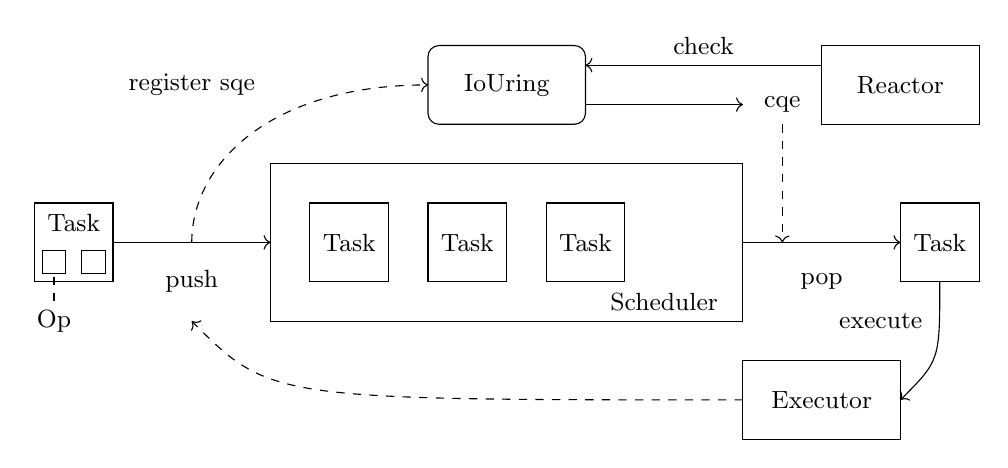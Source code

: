 \begin{tikzpicture}

\draw (0,0) rectangle (6,2);

\draw (0.5,0.5) rectangle (1.5,1.5);
\draw (2,0.5) rectangle (3,1.5);
\draw (3.5,0.5) rectangle (4.5,1.5);

\draw (-3,0.5) rectangle (-2,1.5);
\draw (-2.9,0.6) rectangle (-2.6,0.9);
\draw (-2.4,0.6) rectangle (-2.1,0.9);

\draw (8,0.5) rectangle (9,1.5);

\draw [rounded corners] (2,2.5) rectangle (4,3.5);

\draw (7,2.5) rectangle (9,3.5);

\draw (6,-1.5) rectangle (8,-0.5);

\node at (-2.5,1.25) {\small Task};
\node at (1,1) {\small Task};
\node at (2.5,1) {\small Task};
\node at (4,1) {\small Task};
\node at (8.5,1) {\small Task};

\node at (3,3) {\small IoUring};

\node at (8,3) {\small Reactor};

\node at (7,-1) {\small Executor};

\node at (5,0.25) {\small Scheduler};

\node at (-2.75,0) {\small Op};

\draw [dashed] (-2.75,0.25)--(-2.75,0.6);

\draw [->] (-2,1)--(0,1);
\node at (-1,0.5) {\small push};

\draw [->] (6,1)--(8,1);
\node at (7,0.5) {\small pop};

\draw [dashed, ->] (-1,1)..controls (-1,2) and (0,3) .. (2,3);
\node at (-1,3) {\small register sqe};

\draw [->] (7,3.25)--(4,3.25);
\draw [->] (4,2.75)--(6,2.75);
\node at (5.5,3.5) {\small check};
\node at (6.5,2.75) {\small cqe};

\draw [dashed, ->] (6.5,2.5)--(6.5,1);

\draw [->] (8.5,0.5)..controls (8.5,-0.5) .. (8,-1);
\node at (7.75,0) {\small execute};

\draw [dashed, ->] (6,-1)..controls (0,-1) .. (-1,0);

\end{tikzpicture}
